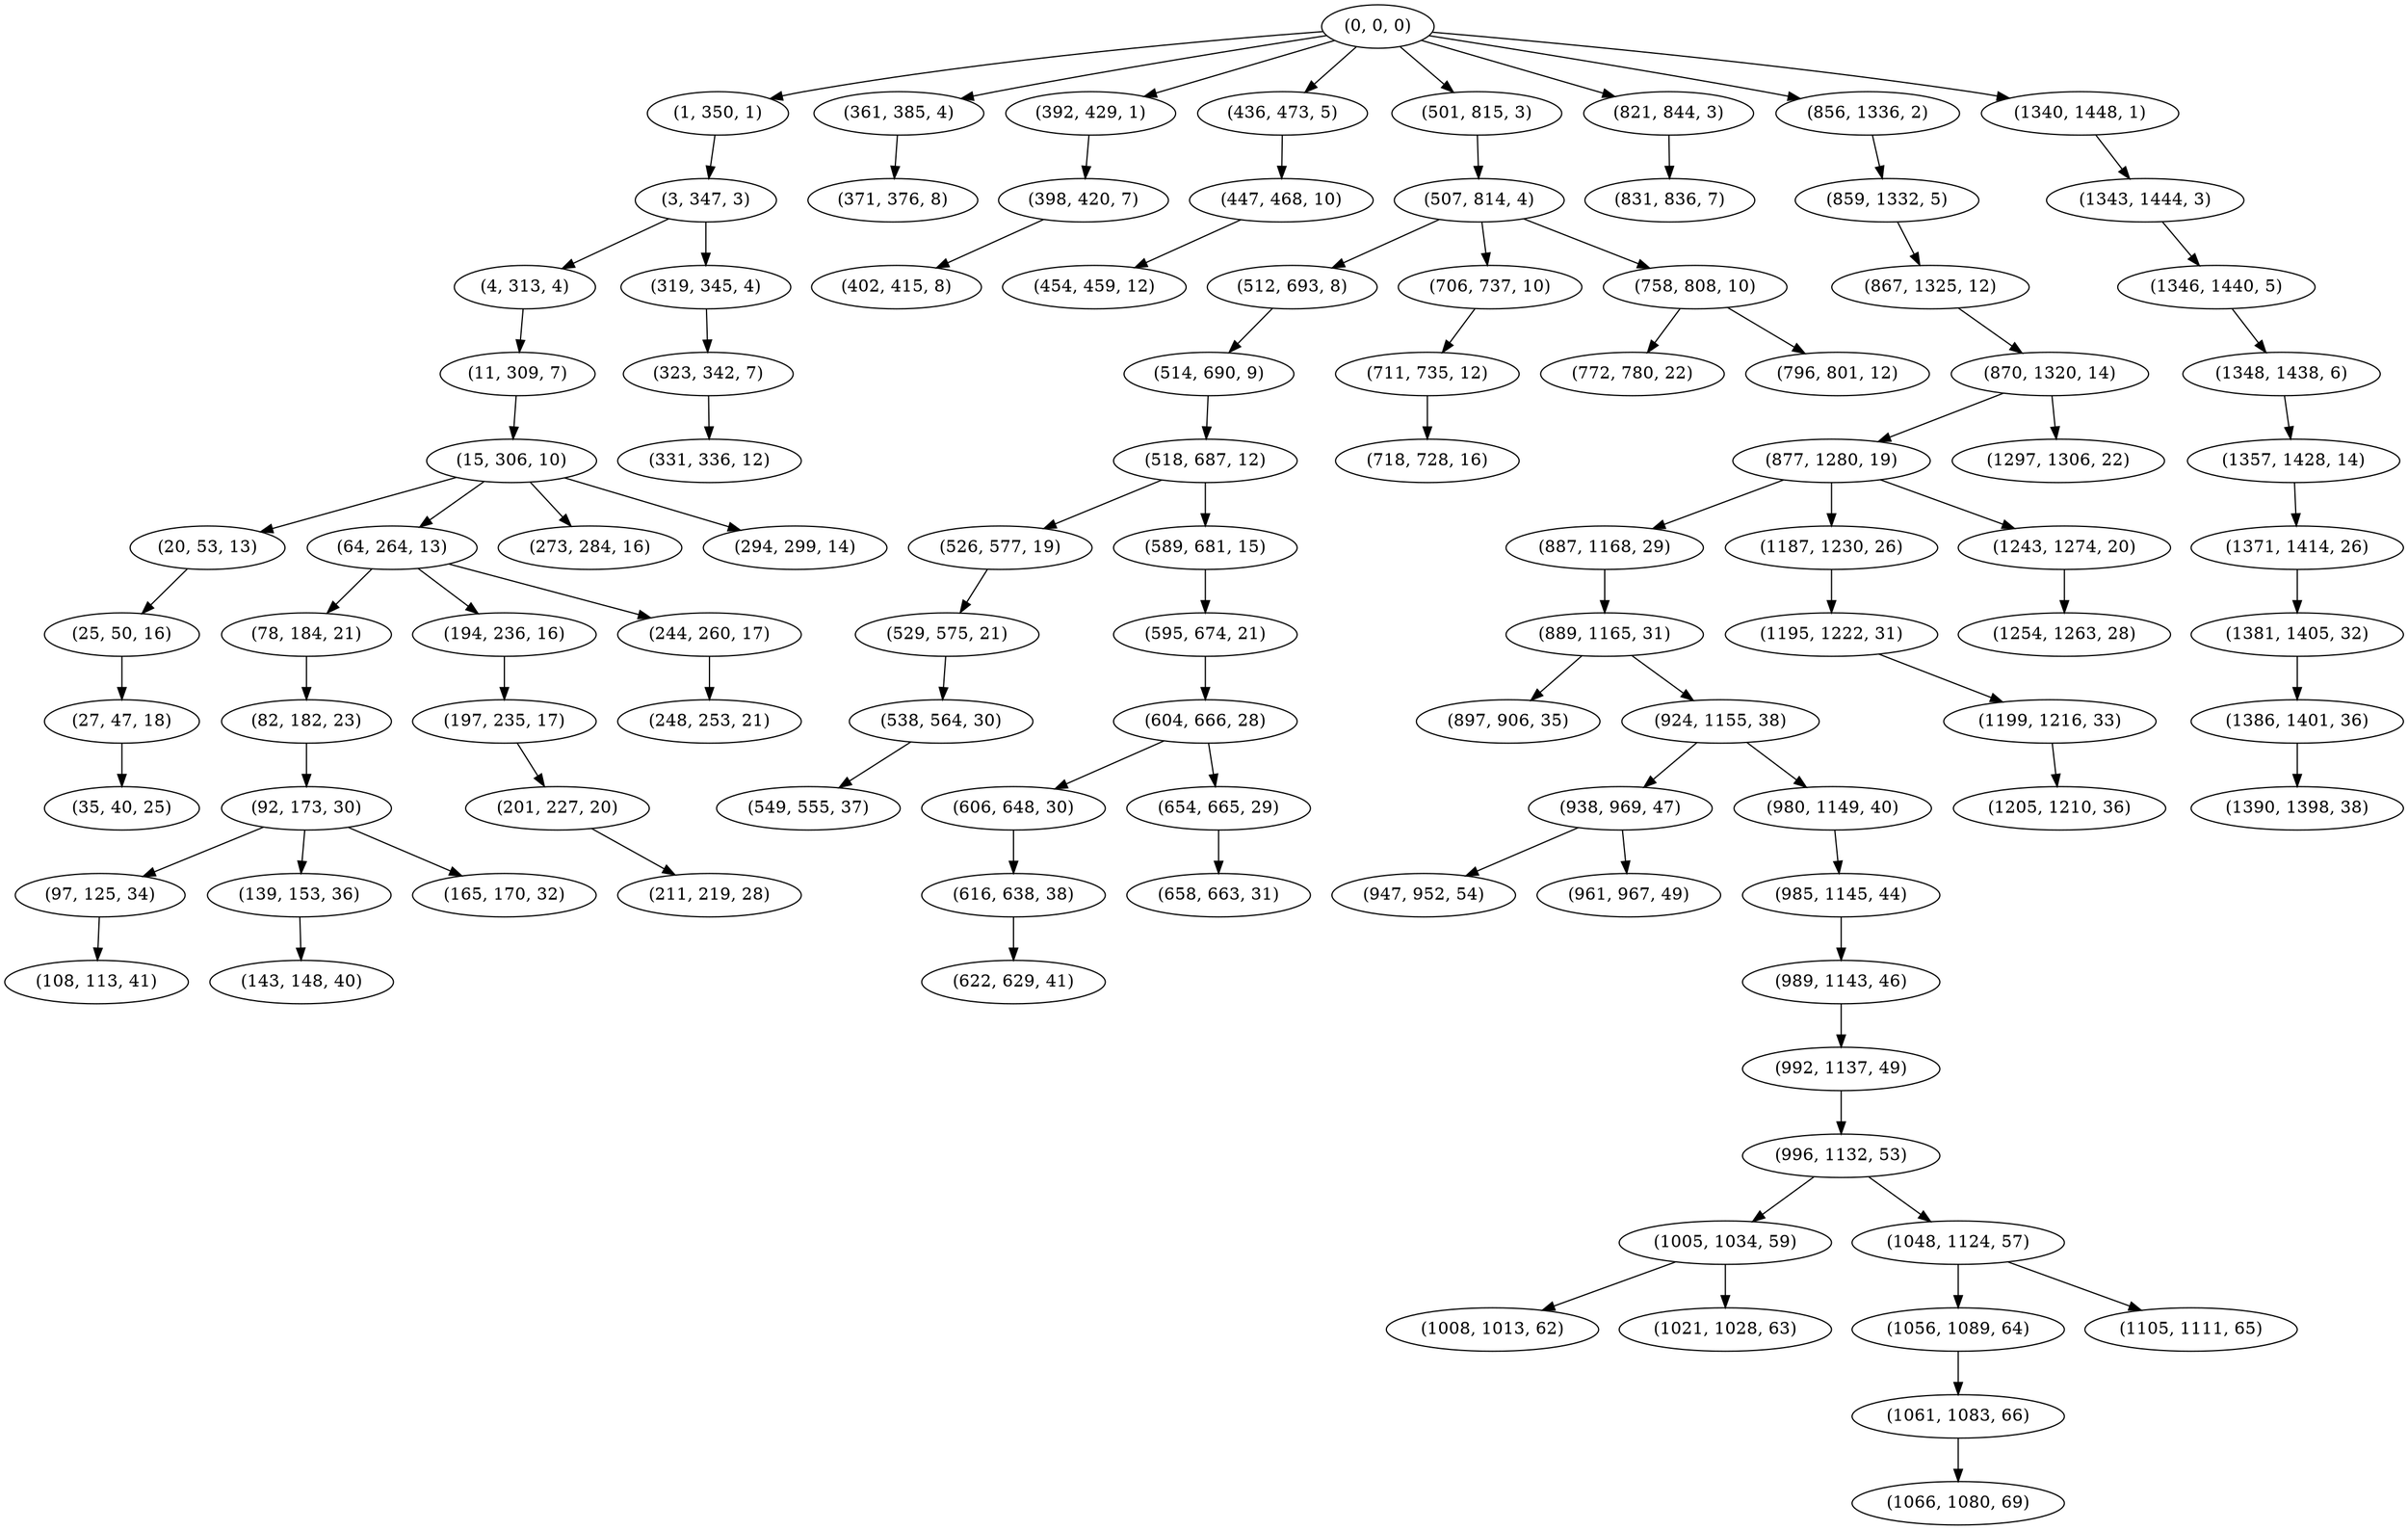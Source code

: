 digraph tree {
    "(0, 0, 0)";
    "(1, 350, 1)";
    "(3, 347, 3)";
    "(4, 313, 4)";
    "(11, 309, 7)";
    "(15, 306, 10)";
    "(20, 53, 13)";
    "(25, 50, 16)";
    "(27, 47, 18)";
    "(35, 40, 25)";
    "(64, 264, 13)";
    "(78, 184, 21)";
    "(82, 182, 23)";
    "(92, 173, 30)";
    "(97, 125, 34)";
    "(108, 113, 41)";
    "(139, 153, 36)";
    "(143, 148, 40)";
    "(165, 170, 32)";
    "(194, 236, 16)";
    "(197, 235, 17)";
    "(201, 227, 20)";
    "(211, 219, 28)";
    "(244, 260, 17)";
    "(248, 253, 21)";
    "(273, 284, 16)";
    "(294, 299, 14)";
    "(319, 345, 4)";
    "(323, 342, 7)";
    "(331, 336, 12)";
    "(361, 385, 4)";
    "(371, 376, 8)";
    "(392, 429, 1)";
    "(398, 420, 7)";
    "(402, 415, 8)";
    "(436, 473, 5)";
    "(447, 468, 10)";
    "(454, 459, 12)";
    "(501, 815, 3)";
    "(507, 814, 4)";
    "(512, 693, 8)";
    "(514, 690, 9)";
    "(518, 687, 12)";
    "(526, 577, 19)";
    "(529, 575, 21)";
    "(538, 564, 30)";
    "(549, 555, 37)";
    "(589, 681, 15)";
    "(595, 674, 21)";
    "(604, 666, 28)";
    "(606, 648, 30)";
    "(616, 638, 38)";
    "(622, 629, 41)";
    "(654, 665, 29)";
    "(658, 663, 31)";
    "(706, 737, 10)";
    "(711, 735, 12)";
    "(718, 728, 16)";
    "(758, 808, 10)";
    "(772, 780, 22)";
    "(796, 801, 12)";
    "(821, 844, 3)";
    "(831, 836, 7)";
    "(856, 1336, 2)";
    "(859, 1332, 5)";
    "(867, 1325, 12)";
    "(870, 1320, 14)";
    "(877, 1280, 19)";
    "(887, 1168, 29)";
    "(889, 1165, 31)";
    "(897, 906, 35)";
    "(924, 1155, 38)";
    "(938, 969, 47)";
    "(947, 952, 54)";
    "(961, 967, 49)";
    "(980, 1149, 40)";
    "(985, 1145, 44)";
    "(989, 1143, 46)";
    "(992, 1137, 49)";
    "(996, 1132, 53)";
    "(1005, 1034, 59)";
    "(1008, 1013, 62)";
    "(1021, 1028, 63)";
    "(1048, 1124, 57)";
    "(1056, 1089, 64)";
    "(1061, 1083, 66)";
    "(1066, 1080, 69)";
    "(1105, 1111, 65)";
    "(1187, 1230, 26)";
    "(1195, 1222, 31)";
    "(1199, 1216, 33)";
    "(1205, 1210, 36)";
    "(1243, 1274, 20)";
    "(1254, 1263, 28)";
    "(1297, 1306, 22)";
    "(1340, 1448, 1)";
    "(1343, 1444, 3)";
    "(1346, 1440, 5)";
    "(1348, 1438, 6)";
    "(1357, 1428, 14)";
    "(1371, 1414, 26)";
    "(1381, 1405, 32)";
    "(1386, 1401, 36)";
    "(1390, 1398, 38)";
    "(0, 0, 0)" -> "(1, 350, 1)";
    "(0, 0, 0)" -> "(361, 385, 4)";
    "(0, 0, 0)" -> "(392, 429, 1)";
    "(0, 0, 0)" -> "(436, 473, 5)";
    "(0, 0, 0)" -> "(501, 815, 3)";
    "(0, 0, 0)" -> "(821, 844, 3)";
    "(0, 0, 0)" -> "(856, 1336, 2)";
    "(0, 0, 0)" -> "(1340, 1448, 1)";
    "(1, 350, 1)" -> "(3, 347, 3)";
    "(3, 347, 3)" -> "(4, 313, 4)";
    "(3, 347, 3)" -> "(319, 345, 4)";
    "(4, 313, 4)" -> "(11, 309, 7)";
    "(11, 309, 7)" -> "(15, 306, 10)";
    "(15, 306, 10)" -> "(20, 53, 13)";
    "(15, 306, 10)" -> "(64, 264, 13)";
    "(15, 306, 10)" -> "(273, 284, 16)";
    "(15, 306, 10)" -> "(294, 299, 14)";
    "(20, 53, 13)" -> "(25, 50, 16)";
    "(25, 50, 16)" -> "(27, 47, 18)";
    "(27, 47, 18)" -> "(35, 40, 25)";
    "(64, 264, 13)" -> "(78, 184, 21)";
    "(64, 264, 13)" -> "(194, 236, 16)";
    "(64, 264, 13)" -> "(244, 260, 17)";
    "(78, 184, 21)" -> "(82, 182, 23)";
    "(82, 182, 23)" -> "(92, 173, 30)";
    "(92, 173, 30)" -> "(97, 125, 34)";
    "(92, 173, 30)" -> "(139, 153, 36)";
    "(92, 173, 30)" -> "(165, 170, 32)";
    "(97, 125, 34)" -> "(108, 113, 41)";
    "(139, 153, 36)" -> "(143, 148, 40)";
    "(194, 236, 16)" -> "(197, 235, 17)";
    "(197, 235, 17)" -> "(201, 227, 20)";
    "(201, 227, 20)" -> "(211, 219, 28)";
    "(244, 260, 17)" -> "(248, 253, 21)";
    "(319, 345, 4)" -> "(323, 342, 7)";
    "(323, 342, 7)" -> "(331, 336, 12)";
    "(361, 385, 4)" -> "(371, 376, 8)";
    "(392, 429, 1)" -> "(398, 420, 7)";
    "(398, 420, 7)" -> "(402, 415, 8)";
    "(436, 473, 5)" -> "(447, 468, 10)";
    "(447, 468, 10)" -> "(454, 459, 12)";
    "(501, 815, 3)" -> "(507, 814, 4)";
    "(507, 814, 4)" -> "(512, 693, 8)";
    "(507, 814, 4)" -> "(706, 737, 10)";
    "(507, 814, 4)" -> "(758, 808, 10)";
    "(512, 693, 8)" -> "(514, 690, 9)";
    "(514, 690, 9)" -> "(518, 687, 12)";
    "(518, 687, 12)" -> "(526, 577, 19)";
    "(518, 687, 12)" -> "(589, 681, 15)";
    "(526, 577, 19)" -> "(529, 575, 21)";
    "(529, 575, 21)" -> "(538, 564, 30)";
    "(538, 564, 30)" -> "(549, 555, 37)";
    "(589, 681, 15)" -> "(595, 674, 21)";
    "(595, 674, 21)" -> "(604, 666, 28)";
    "(604, 666, 28)" -> "(606, 648, 30)";
    "(604, 666, 28)" -> "(654, 665, 29)";
    "(606, 648, 30)" -> "(616, 638, 38)";
    "(616, 638, 38)" -> "(622, 629, 41)";
    "(654, 665, 29)" -> "(658, 663, 31)";
    "(706, 737, 10)" -> "(711, 735, 12)";
    "(711, 735, 12)" -> "(718, 728, 16)";
    "(758, 808, 10)" -> "(772, 780, 22)";
    "(758, 808, 10)" -> "(796, 801, 12)";
    "(821, 844, 3)" -> "(831, 836, 7)";
    "(856, 1336, 2)" -> "(859, 1332, 5)";
    "(859, 1332, 5)" -> "(867, 1325, 12)";
    "(867, 1325, 12)" -> "(870, 1320, 14)";
    "(870, 1320, 14)" -> "(877, 1280, 19)";
    "(870, 1320, 14)" -> "(1297, 1306, 22)";
    "(877, 1280, 19)" -> "(887, 1168, 29)";
    "(877, 1280, 19)" -> "(1187, 1230, 26)";
    "(877, 1280, 19)" -> "(1243, 1274, 20)";
    "(887, 1168, 29)" -> "(889, 1165, 31)";
    "(889, 1165, 31)" -> "(897, 906, 35)";
    "(889, 1165, 31)" -> "(924, 1155, 38)";
    "(924, 1155, 38)" -> "(938, 969, 47)";
    "(924, 1155, 38)" -> "(980, 1149, 40)";
    "(938, 969, 47)" -> "(947, 952, 54)";
    "(938, 969, 47)" -> "(961, 967, 49)";
    "(980, 1149, 40)" -> "(985, 1145, 44)";
    "(985, 1145, 44)" -> "(989, 1143, 46)";
    "(989, 1143, 46)" -> "(992, 1137, 49)";
    "(992, 1137, 49)" -> "(996, 1132, 53)";
    "(996, 1132, 53)" -> "(1005, 1034, 59)";
    "(996, 1132, 53)" -> "(1048, 1124, 57)";
    "(1005, 1034, 59)" -> "(1008, 1013, 62)";
    "(1005, 1034, 59)" -> "(1021, 1028, 63)";
    "(1048, 1124, 57)" -> "(1056, 1089, 64)";
    "(1048, 1124, 57)" -> "(1105, 1111, 65)";
    "(1056, 1089, 64)" -> "(1061, 1083, 66)";
    "(1061, 1083, 66)" -> "(1066, 1080, 69)";
    "(1187, 1230, 26)" -> "(1195, 1222, 31)";
    "(1195, 1222, 31)" -> "(1199, 1216, 33)";
    "(1199, 1216, 33)" -> "(1205, 1210, 36)";
    "(1243, 1274, 20)" -> "(1254, 1263, 28)";
    "(1340, 1448, 1)" -> "(1343, 1444, 3)";
    "(1343, 1444, 3)" -> "(1346, 1440, 5)";
    "(1346, 1440, 5)" -> "(1348, 1438, 6)";
    "(1348, 1438, 6)" -> "(1357, 1428, 14)";
    "(1357, 1428, 14)" -> "(1371, 1414, 26)";
    "(1371, 1414, 26)" -> "(1381, 1405, 32)";
    "(1381, 1405, 32)" -> "(1386, 1401, 36)";
    "(1386, 1401, 36)" -> "(1390, 1398, 38)";
}
